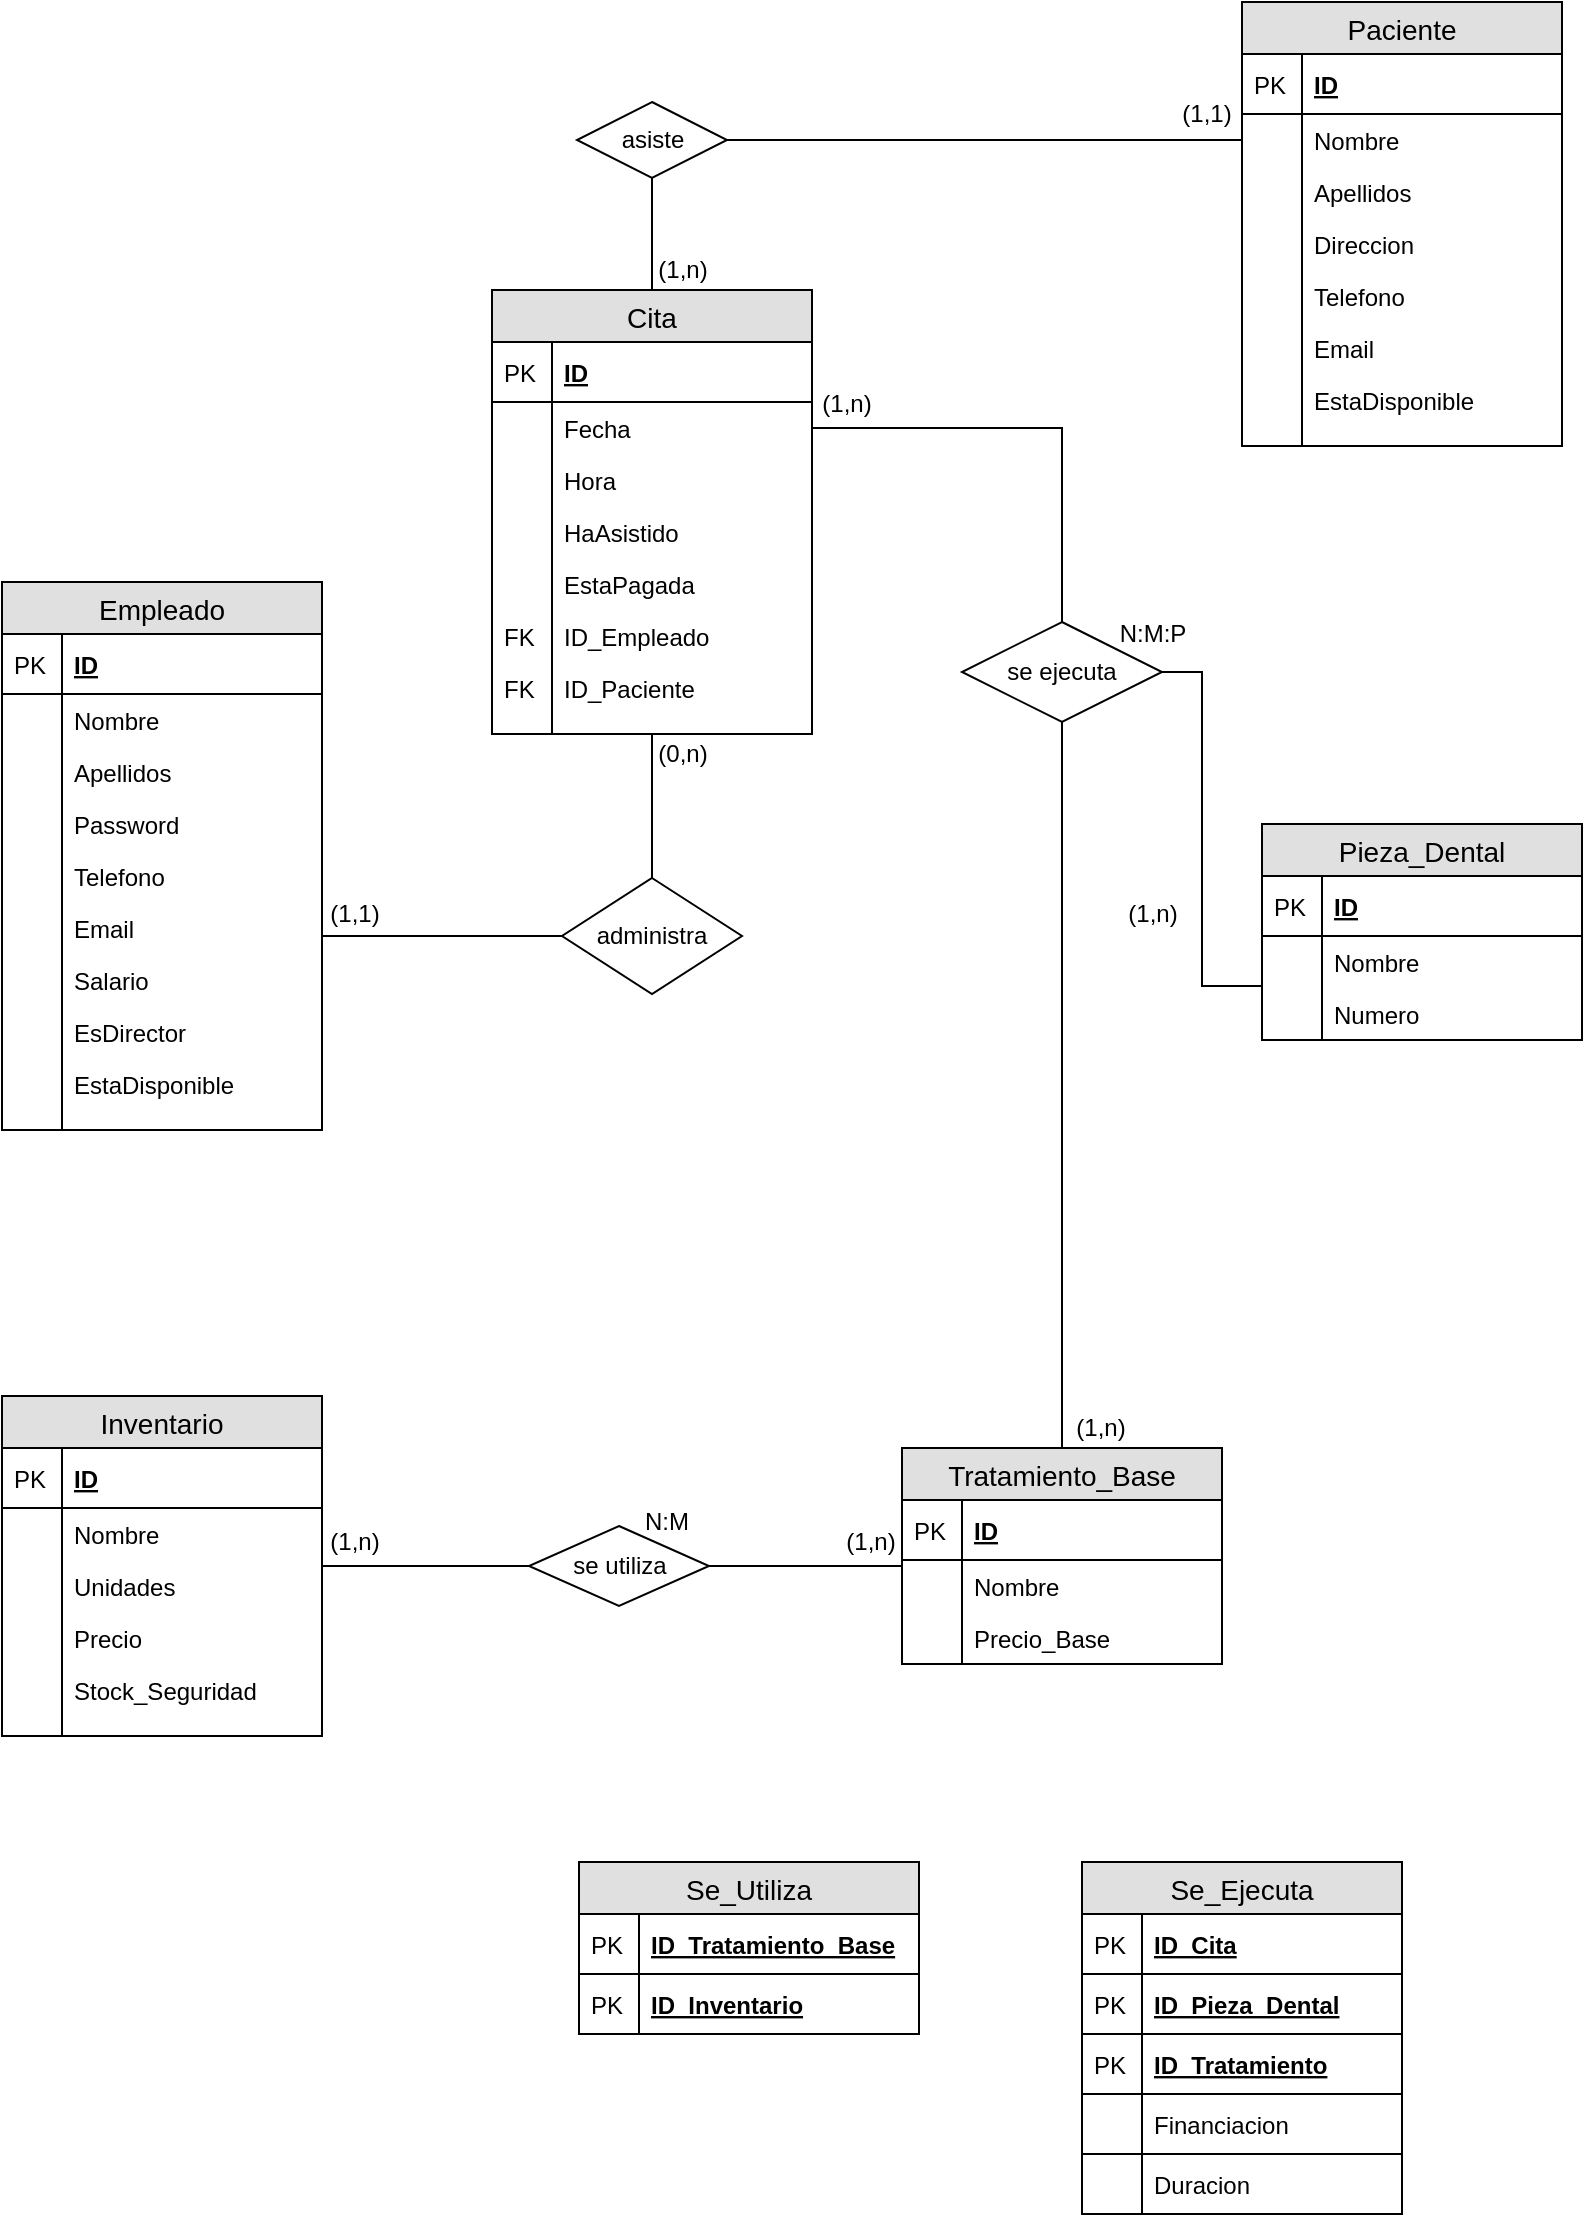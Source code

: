 <mxfile version="12.9.3" type="device"><diagram id="Tx36lfUSjRgfHyOX1LGo" name="Page-1"><mxGraphModel dx="541" dy="956" grid="1" gridSize="10" guides="1" tooltips="1" connect="1" arrows="1" fold="1" page="1" pageScale="1" pageWidth="827" pageHeight="1169" math="0" shadow="0"><root><mxCell id="0"/><mxCell id="1" parent="0"/><mxCell id="aUdV8fE91aCPdXSwW5t3-12" value="Empleado" style="swimlane;fontStyle=0;childLayout=stackLayout;horizontal=1;startSize=26;fillColor=#e0e0e0;horizontalStack=0;resizeParent=1;resizeParentMax=0;resizeLast=0;collapsible=1;marginBottom=0;swimlaneFillColor=#ffffff;align=center;fontSize=14;" parent="1" vertex="1"><mxGeometry x="20" y="320" width="160" height="274" as="geometry"/></mxCell><mxCell id="aUdV8fE91aCPdXSwW5t3-13" value="ID" style="shape=partialRectangle;top=0;left=0;right=0;bottom=1;align=left;verticalAlign=middle;fillColor=none;spacingLeft=34;spacingRight=4;overflow=hidden;rotatable=0;points=[[0,0.5],[1,0.5]];portConstraint=eastwest;dropTarget=0;fontStyle=5;fontSize=12;" parent="aUdV8fE91aCPdXSwW5t3-12" vertex="1"><mxGeometry y="26" width="160" height="30" as="geometry"/></mxCell><mxCell id="aUdV8fE91aCPdXSwW5t3-14" value="PK" style="shape=partialRectangle;top=0;left=0;bottom=0;fillColor=none;align=left;verticalAlign=middle;spacingLeft=4;spacingRight=4;overflow=hidden;rotatable=0;points=[];portConstraint=eastwest;part=1;fontSize=12;" parent="aUdV8fE91aCPdXSwW5t3-13" vertex="1" connectable="0"><mxGeometry width="30" height="30" as="geometry"/></mxCell><mxCell id="aUdV8fE91aCPdXSwW5t3-15" value="Nombre" style="shape=partialRectangle;top=0;left=0;right=0;bottom=0;align=left;verticalAlign=top;fillColor=none;spacingLeft=34;spacingRight=4;overflow=hidden;rotatable=0;points=[[0,0.5],[1,0.5]];portConstraint=eastwest;dropTarget=0;fontSize=12;" parent="aUdV8fE91aCPdXSwW5t3-12" vertex="1"><mxGeometry y="56" width="160" height="26" as="geometry"/></mxCell><mxCell id="aUdV8fE91aCPdXSwW5t3-16" value="" style="shape=partialRectangle;top=0;left=0;bottom=0;fillColor=none;align=left;verticalAlign=top;spacingLeft=4;spacingRight=4;overflow=hidden;rotatable=0;points=[];portConstraint=eastwest;part=1;fontSize=12;" parent="aUdV8fE91aCPdXSwW5t3-15" vertex="1" connectable="0"><mxGeometry width="30" height="26" as="geometry"/></mxCell><mxCell id="aUdV8fE91aCPdXSwW5t3-30" value="Apellidos" style="shape=partialRectangle;top=0;left=0;right=0;bottom=0;align=left;verticalAlign=top;fillColor=none;spacingLeft=34;spacingRight=4;overflow=hidden;rotatable=0;points=[[0,0.5],[1,0.5]];portConstraint=eastwest;dropTarget=0;fontSize=12;" parent="aUdV8fE91aCPdXSwW5t3-12" vertex="1"><mxGeometry y="82" width="160" height="26" as="geometry"/></mxCell><mxCell id="aUdV8fE91aCPdXSwW5t3-31" value="" style="shape=partialRectangle;top=0;left=0;bottom=0;fillColor=none;align=left;verticalAlign=top;spacingLeft=4;spacingRight=4;overflow=hidden;rotatable=0;points=[];portConstraint=eastwest;part=1;fontSize=12;" parent="aUdV8fE91aCPdXSwW5t3-30" vertex="1" connectable="0"><mxGeometry width="30" height="26" as="geometry"/></mxCell><mxCell id="aUdV8fE91aCPdXSwW5t3-28" value="Password" style="shape=partialRectangle;top=0;left=0;right=0;bottom=0;align=left;verticalAlign=top;fillColor=none;spacingLeft=34;spacingRight=4;overflow=hidden;rotatable=0;points=[[0,0.5],[1,0.5]];portConstraint=eastwest;dropTarget=0;fontSize=12;" parent="aUdV8fE91aCPdXSwW5t3-12" vertex="1"><mxGeometry y="108" width="160" height="26" as="geometry"/></mxCell><mxCell id="aUdV8fE91aCPdXSwW5t3-29" value="" style="shape=partialRectangle;top=0;left=0;bottom=0;fillColor=none;align=left;verticalAlign=top;spacingLeft=4;spacingRight=4;overflow=hidden;rotatable=0;points=[];portConstraint=eastwest;part=1;fontSize=12;" parent="aUdV8fE91aCPdXSwW5t3-28" vertex="1" connectable="0"><mxGeometry width="30" height="26" as="geometry"/></mxCell><mxCell id="4-BCz41WJfaNqsG2rHL3-26" value="Telefono" style="shape=partialRectangle;top=0;left=0;right=0;bottom=0;align=left;verticalAlign=top;fillColor=none;spacingLeft=34;spacingRight=4;overflow=hidden;rotatable=0;points=[[0,0.5],[1,0.5]];portConstraint=eastwest;dropTarget=0;fontSize=12;" parent="aUdV8fE91aCPdXSwW5t3-12" vertex="1"><mxGeometry y="134" width="160" height="26" as="geometry"/></mxCell><mxCell id="4-BCz41WJfaNqsG2rHL3-27" value="" style="shape=partialRectangle;top=0;left=0;bottom=0;fillColor=none;align=left;verticalAlign=top;spacingLeft=4;spacingRight=4;overflow=hidden;rotatable=0;points=[];portConstraint=eastwest;part=1;fontSize=12;" parent="4-BCz41WJfaNqsG2rHL3-26" vertex="1" connectable="0"><mxGeometry width="30" height="26" as="geometry"/></mxCell><mxCell id="4-BCz41WJfaNqsG2rHL3-28" value="Email" style="shape=partialRectangle;top=0;left=0;right=0;bottom=0;align=left;verticalAlign=top;fillColor=none;spacingLeft=34;spacingRight=4;overflow=hidden;rotatable=0;points=[[0,0.5],[1,0.5]];portConstraint=eastwest;dropTarget=0;fontSize=12;" parent="aUdV8fE91aCPdXSwW5t3-12" vertex="1"><mxGeometry y="160" width="160" height="26" as="geometry"/></mxCell><mxCell id="4-BCz41WJfaNqsG2rHL3-29" value="" style="shape=partialRectangle;top=0;left=0;bottom=0;fillColor=none;align=left;verticalAlign=top;spacingLeft=4;spacingRight=4;overflow=hidden;rotatable=0;points=[];portConstraint=eastwest;part=1;fontSize=12;" parent="4-BCz41WJfaNqsG2rHL3-28" vertex="1" connectable="0"><mxGeometry width="30" height="26" as="geometry"/></mxCell><mxCell id="POYbCG-bSl3dPNuhUvA1-15" value="Salario" style="shape=partialRectangle;top=0;left=0;right=0;bottom=0;align=left;verticalAlign=top;fillColor=none;spacingLeft=34;spacingRight=4;overflow=hidden;rotatable=0;points=[[0,0.5],[1,0.5]];portConstraint=eastwest;dropTarget=0;fontSize=12;" vertex="1" parent="aUdV8fE91aCPdXSwW5t3-12"><mxGeometry y="186" width="160" height="26" as="geometry"/></mxCell><mxCell id="POYbCG-bSl3dPNuhUvA1-16" value="" style="shape=partialRectangle;top=0;left=0;bottom=0;fillColor=none;align=left;verticalAlign=top;spacingLeft=4;spacingRight=4;overflow=hidden;rotatable=0;points=[];portConstraint=eastwest;part=1;fontSize=12;" vertex="1" connectable="0" parent="POYbCG-bSl3dPNuhUvA1-15"><mxGeometry width="30" height="26" as="geometry"/></mxCell><mxCell id="DGEIQFM5SHNX0tYBTU3q-7" value="EsDirector" style="shape=partialRectangle;top=0;left=0;right=0;bottom=0;align=left;verticalAlign=top;fillColor=none;spacingLeft=34;spacingRight=4;overflow=hidden;rotatable=0;points=[[0,0.5],[1,0.5]];portConstraint=eastwest;dropTarget=0;fontSize=12;" parent="aUdV8fE91aCPdXSwW5t3-12" vertex="1"><mxGeometry y="212" width="160" height="26" as="geometry"/></mxCell><mxCell id="DGEIQFM5SHNX0tYBTU3q-8" value="" style="shape=partialRectangle;top=0;left=0;bottom=0;fillColor=none;align=left;verticalAlign=top;spacingLeft=4;spacingRight=4;overflow=hidden;rotatable=0;points=[];portConstraint=eastwest;part=1;fontSize=12;" parent="DGEIQFM5SHNX0tYBTU3q-7" vertex="1" connectable="0"><mxGeometry width="30" height="26" as="geometry"/></mxCell><mxCell id="POYbCG-bSl3dPNuhUvA1-7" value="EstaDisponible" style="shape=partialRectangle;top=0;left=0;right=0;bottom=0;align=left;verticalAlign=top;fillColor=none;spacingLeft=34;spacingRight=4;overflow=hidden;rotatable=0;points=[[0,0.5],[1,0.5]];portConstraint=eastwest;dropTarget=0;fontSize=12;" vertex="1" parent="aUdV8fE91aCPdXSwW5t3-12"><mxGeometry y="238" width="160" height="26" as="geometry"/></mxCell><mxCell id="POYbCG-bSl3dPNuhUvA1-8" value="" style="shape=partialRectangle;top=0;left=0;bottom=0;fillColor=none;align=left;verticalAlign=top;spacingLeft=4;spacingRight=4;overflow=hidden;rotatable=0;points=[];portConstraint=eastwest;part=1;fontSize=12;" vertex="1" connectable="0" parent="POYbCG-bSl3dPNuhUvA1-7"><mxGeometry width="30" height="26" as="geometry"/></mxCell><mxCell id="aUdV8fE91aCPdXSwW5t3-17" value="" style="shape=partialRectangle;top=0;left=0;right=0;bottom=0;align=left;verticalAlign=top;fillColor=none;spacingLeft=34;spacingRight=4;overflow=hidden;rotatable=0;points=[[0,0.5],[1,0.5]];portConstraint=eastwest;dropTarget=0;fontSize=12;" parent="aUdV8fE91aCPdXSwW5t3-12" vertex="1"><mxGeometry y="264" width="160" height="10" as="geometry"/></mxCell><mxCell id="aUdV8fE91aCPdXSwW5t3-18" value="" style="shape=partialRectangle;top=0;left=0;bottom=0;fillColor=none;align=left;verticalAlign=top;spacingLeft=4;spacingRight=4;overflow=hidden;rotatable=0;points=[];portConstraint=eastwest;part=1;fontSize=12;" parent="aUdV8fE91aCPdXSwW5t3-17" vertex="1" connectable="0"><mxGeometry width="30" height="10" as="geometry"/></mxCell><mxCell id="aUdV8fE91aCPdXSwW5t3-94" value="" style="edgeStyle=orthogonalEdgeStyle;rounded=0;orthogonalLoop=1;jettySize=auto;html=1;endArrow=none;endFill=0;entryX=0.5;entryY=1;entryDx=0;entryDy=0;entryPerimeter=0;" parent="1" source="aUdV8fE91aCPdXSwW5t3-84" target="aUdV8fE91aCPdXSwW5t3-41" edge="1"><mxGeometry relative="1" as="geometry"><mxPoint x="345" y="292" as="targetPoint"/></mxGeometry></mxCell><mxCell id="POYbCG-bSl3dPNuhUvA1-14" value="" style="edgeStyle=orthogonalEdgeStyle;rounded=0;orthogonalLoop=1;jettySize=auto;html=1;endArrow=none;endFill=0;entryX=1;entryY=0.654;entryDx=0;entryDy=0;entryPerimeter=0;" edge="1" parent="1" source="aUdV8fE91aCPdXSwW5t3-84" target="4-BCz41WJfaNqsG2rHL3-28"><mxGeometry relative="1" as="geometry"><mxPoint x="226.5" y="497" as="targetPoint"/></mxGeometry></mxCell><mxCell id="aUdV8fE91aCPdXSwW5t3-84" value="administra" style="shape=rhombus;perimeter=rhombusPerimeter;whiteSpace=wrap;html=1;align=center;" parent="1" vertex="1"><mxGeometry x="300" y="468" width="90" height="58" as="geometry"/></mxCell><mxCell id="aUdV8fE91aCPdXSwW5t3-117" style="edgeStyle=orthogonalEdgeStyle;rounded=0;orthogonalLoop=1;jettySize=auto;html=1;entryX=0.5;entryY=1;entryDx=0;entryDy=0;endArrow=none;endFill=0;" parent="1" source="aUdV8fE91aCPdXSwW5t3-32" target="aUdV8fE91aCPdXSwW5t3-115" edge="1"><mxGeometry relative="1" as="geometry"/></mxCell><mxCell id="aUdV8fE91aCPdXSwW5t3-32" value="Cita" style="swimlane;fontStyle=0;childLayout=stackLayout;horizontal=1;startSize=26;fillColor=#e0e0e0;horizontalStack=0;resizeParent=1;resizeParentMax=0;resizeLast=0;collapsible=1;marginBottom=0;swimlaneFillColor=#ffffff;align=center;fontSize=14;" parent="1" vertex="1"><mxGeometry x="265" y="174" width="160" height="222" as="geometry"/></mxCell><mxCell id="aUdV8fE91aCPdXSwW5t3-33" value="ID" style="shape=partialRectangle;top=0;left=0;right=0;bottom=1;align=left;verticalAlign=middle;fillColor=none;spacingLeft=34;spacingRight=4;overflow=hidden;rotatable=0;points=[[0,0.5],[1,0.5]];portConstraint=eastwest;dropTarget=0;fontStyle=5;fontSize=12;" parent="aUdV8fE91aCPdXSwW5t3-32" vertex="1"><mxGeometry y="26" width="160" height="30" as="geometry"/></mxCell><mxCell id="aUdV8fE91aCPdXSwW5t3-34" value="PK" style="shape=partialRectangle;top=0;left=0;bottom=0;fillColor=none;align=left;verticalAlign=middle;spacingLeft=4;spacingRight=4;overflow=hidden;rotatable=0;points=[];portConstraint=eastwest;part=1;fontSize=12;" parent="aUdV8fE91aCPdXSwW5t3-33" vertex="1" connectable="0"><mxGeometry width="30" height="30" as="geometry"/></mxCell><mxCell id="aUdV8fE91aCPdXSwW5t3-35" value="Fecha" style="shape=partialRectangle;top=0;left=0;right=0;bottom=0;align=left;verticalAlign=top;fillColor=none;spacingLeft=34;spacingRight=4;overflow=hidden;rotatable=0;points=[[0,0.5],[1,0.5]];portConstraint=eastwest;dropTarget=0;fontSize=12;" parent="aUdV8fE91aCPdXSwW5t3-32" vertex="1"><mxGeometry y="56" width="160" height="26" as="geometry"/></mxCell><mxCell id="aUdV8fE91aCPdXSwW5t3-36" value="" style="shape=partialRectangle;top=0;left=0;bottom=0;fillColor=none;align=left;verticalAlign=top;spacingLeft=4;spacingRight=4;overflow=hidden;rotatable=0;points=[];portConstraint=eastwest;part=1;fontSize=12;" parent="aUdV8fE91aCPdXSwW5t3-35" vertex="1" connectable="0"><mxGeometry width="30" height="26" as="geometry"/></mxCell><mxCell id="POYbCG-bSl3dPNuhUvA1-1" value="Hora" style="shape=partialRectangle;top=0;left=0;right=0;bottom=0;align=left;verticalAlign=top;fillColor=none;spacingLeft=34;spacingRight=4;overflow=hidden;rotatable=0;points=[[0,0.5],[1,0.5]];portConstraint=eastwest;dropTarget=0;fontSize=12;" vertex="1" parent="aUdV8fE91aCPdXSwW5t3-32"><mxGeometry y="82" width="160" height="26" as="geometry"/></mxCell><mxCell id="POYbCG-bSl3dPNuhUvA1-2" value="" style="shape=partialRectangle;top=0;left=0;bottom=0;fillColor=none;align=left;verticalAlign=top;spacingLeft=4;spacingRight=4;overflow=hidden;rotatable=0;points=[];portConstraint=eastwest;part=1;fontSize=12;" vertex="1" connectable="0" parent="POYbCG-bSl3dPNuhUvA1-1"><mxGeometry width="30" height="26" as="geometry"/></mxCell><mxCell id="POYbCG-bSl3dPNuhUvA1-3" value="HaAsistido" style="shape=partialRectangle;top=0;left=0;right=0;bottom=0;align=left;verticalAlign=top;fillColor=none;spacingLeft=34;spacingRight=4;overflow=hidden;rotatable=0;points=[[0,0.5],[1,0.5]];portConstraint=eastwest;dropTarget=0;fontSize=12;" vertex="1" parent="aUdV8fE91aCPdXSwW5t3-32"><mxGeometry y="108" width="160" height="26" as="geometry"/></mxCell><mxCell id="POYbCG-bSl3dPNuhUvA1-4" value="" style="shape=partialRectangle;top=0;left=0;bottom=0;fillColor=none;align=left;verticalAlign=top;spacingLeft=4;spacingRight=4;overflow=hidden;rotatable=0;points=[];portConstraint=eastwest;part=1;fontSize=12;" vertex="1" connectable="0" parent="POYbCG-bSl3dPNuhUvA1-3"><mxGeometry width="30" height="26" as="geometry"/></mxCell><mxCell id="POYbCG-bSl3dPNuhUvA1-11" value="EstaPagada" style="shape=partialRectangle;top=0;left=0;right=0;bottom=0;align=left;verticalAlign=top;fillColor=none;spacingLeft=34;spacingRight=4;overflow=hidden;rotatable=0;points=[[0,0.5],[1,0.5]];portConstraint=eastwest;dropTarget=0;fontSize=12;" vertex="1" parent="aUdV8fE91aCPdXSwW5t3-32"><mxGeometry y="134" width="160" height="26" as="geometry"/></mxCell><mxCell id="POYbCG-bSl3dPNuhUvA1-12" value="" style="shape=partialRectangle;top=0;left=0;bottom=0;fillColor=none;align=left;verticalAlign=top;spacingLeft=4;spacingRight=4;overflow=hidden;rotatable=0;points=[];portConstraint=eastwest;part=1;fontSize=12;" vertex="1" connectable="0" parent="POYbCG-bSl3dPNuhUvA1-11"><mxGeometry width="30" height="26" as="geometry"/></mxCell><mxCell id="4-BCz41WJfaNqsG2rHL3-3" value="ID_Empleado" style="shape=partialRectangle;top=0;left=0;right=0;bottom=0;align=left;verticalAlign=top;fillColor=none;spacingLeft=34;spacingRight=4;overflow=hidden;rotatable=0;points=[[0,0.5],[1,0.5]];portConstraint=eastwest;dropTarget=0;fontSize=12;" parent="aUdV8fE91aCPdXSwW5t3-32" vertex="1"><mxGeometry y="160" width="160" height="26" as="geometry"/></mxCell><mxCell id="4-BCz41WJfaNqsG2rHL3-4" value="FK" style="shape=partialRectangle;top=0;left=0;bottom=0;fillColor=none;align=left;verticalAlign=top;spacingLeft=4;spacingRight=4;overflow=hidden;rotatable=0;points=[];portConstraint=eastwest;part=1;fontSize=12;" parent="4-BCz41WJfaNqsG2rHL3-3" vertex="1" connectable="0"><mxGeometry width="30" height="26" as="geometry"/></mxCell><mxCell id="4-BCz41WJfaNqsG2rHL3-19" value="ID_Paciente" style="shape=partialRectangle;top=0;left=0;right=0;bottom=0;align=left;verticalAlign=top;fillColor=none;spacingLeft=34;spacingRight=4;overflow=hidden;rotatable=0;points=[[0,0.5],[1,0.5]];portConstraint=eastwest;dropTarget=0;fontSize=12;" parent="aUdV8fE91aCPdXSwW5t3-32" vertex="1"><mxGeometry y="186" width="160" height="26" as="geometry"/></mxCell><mxCell id="4-BCz41WJfaNqsG2rHL3-20" value="FK" style="shape=partialRectangle;top=0;left=0;bottom=0;fillColor=none;align=left;verticalAlign=top;spacingLeft=4;spacingRight=4;overflow=hidden;rotatable=0;points=[];portConstraint=eastwest;part=1;fontSize=12;" parent="4-BCz41WJfaNqsG2rHL3-19" vertex="1" connectable="0"><mxGeometry width="30" height="26" as="geometry"/></mxCell><mxCell id="aUdV8fE91aCPdXSwW5t3-41" value="" style="shape=partialRectangle;top=0;left=0;right=0;bottom=0;align=left;verticalAlign=top;fillColor=none;spacingLeft=34;spacingRight=4;overflow=hidden;rotatable=0;points=[[0,0.5],[1,0.5]];portConstraint=eastwest;dropTarget=0;fontSize=12;" parent="aUdV8fE91aCPdXSwW5t3-32" vertex="1"><mxGeometry y="212" width="160" height="10" as="geometry"/></mxCell><mxCell id="aUdV8fE91aCPdXSwW5t3-42" value="" style="shape=partialRectangle;top=0;left=0;bottom=0;fillColor=none;align=left;verticalAlign=top;spacingLeft=4;spacingRight=4;overflow=hidden;rotatable=0;points=[];portConstraint=eastwest;part=1;fontSize=12;" parent="aUdV8fE91aCPdXSwW5t3-41" vertex="1" connectable="0"><mxGeometry width="30" height="10" as="geometry"/></mxCell><mxCell id="aUdV8fE91aCPdXSwW5t3-113" value="(1,1)" style="text;html=1;align=center;verticalAlign=middle;resizable=0;points=[];autosize=1;" parent="1" vertex="1"><mxGeometry x="176" y="476" width="40" height="20" as="geometry"/></mxCell><mxCell id="aUdV8fE91aCPdXSwW5t3-114" value="(0,n)" style="text;html=1;align=center;verticalAlign=middle;resizable=0;points=[];autosize=1;" parent="1" vertex="1"><mxGeometry x="340" y="396" width="40" height="20" as="geometry"/></mxCell><mxCell id="aUdV8fE91aCPdXSwW5t3-118" style="edgeStyle=orthogonalEdgeStyle;rounded=0;orthogonalLoop=1;jettySize=auto;html=1;entryX=0;entryY=0.5;entryDx=0;entryDy=0;endArrow=none;endFill=0;" parent="1" source="aUdV8fE91aCPdXSwW5t3-115" target="aUdV8fE91aCPdXSwW5t3-68" edge="1"><mxGeometry relative="1" as="geometry"/></mxCell><mxCell id="aUdV8fE91aCPdXSwW5t3-115" value="asiste" style="shape=rhombus;perimeter=rhombusPerimeter;whiteSpace=wrap;html=1;align=center;" parent="1" vertex="1"><mxGeometry x="307.5" y="80" width="75" height="38" as="geometry"/></mxCell><mxCell id="aUdV8fE91aCPdXSwW5t3-119" value="(1,1)" style="text;html=1;align=center;verticalAlign=middle;resizable=0;points=[];autosize=1;" parent="1" vertex="1"><mxGeometry x="602" y="76" width="40" height="20" as="geometry"/></mxCell><mxCell id="aUdV8fE91aCPdXSwW5t3-120" value="(1,n)" style="text;html=1;align=center;verticalAlign=middle;resizable=0;points=[];autosize=1;" parent="1" vertex="1"><mxGeometry x="340" y="154" width="40" height="20" as="geometry"/></mxCell><mxCell id="aUdV8fE91aCPdXSwW5t3-65" value="Paciente" style="swimlane;fontStyle=0;childLayout=stackLayout;horizontal=1;startSize=26;fillColor=#e0e0e0;horizontalStack=0;resizeParent=1;resizeParentMax=0;resizeLast=0;collapsible=1;marginBottom=0;swimlaneFillColor=#ffffff;align=center;fontSize=14;" parent="1" vertex="1"><mxGeometry x="640" y="30" width="160" height="222" as="geometry"/></mxCell><mxCell id="aUdV8fE91aCPdXSwW5t3-66" value="ID" style="shape=partialRectangle;top=0;left=0;right=0;bottom=1;align=left;verticalAlign=middle;fillColor=none;spacingLeft=34;spacingRight=4;overflow=hidden;rotatable=0;points=[[0,0.5],[1,0.5]];portConstraint=eastwest;dropTarget=0;fontStyle=5;fontSize=12;" parent="aUdV8fE91aCPdXSwW5t3-65" vertex="1"><mxGeometry y="26" width="160" height="30" as="geometry"/></mxCell><mxCell id="aUdV8fE91aCPdXSwW5t3-67" value="PK" style="shape=partialRectangle;top=0;left=0;bottom=0;fillColor=none;align=left;verticalAlign=middle;spacingLeft=4;spacingRight=4;overflow=hidden;rotatable=0;points=[];portConstraint=eastwest;part=1;fontSize=12;" parent="aUdV8fE91aCPdXSwW5t3-66" vertex="1" connectable="0"><mxGeometry width="30" height="30" as="geometry"/></mxCell><mxCell id="aUdV8fE91aCPdXSwW5t3-68" value="Nombre" style="shape=partialRectangle;top=0;left=0;right=0;bottom=0;align=left;verticalAlign=top;fillColor=none;spacingLeft=34;spacingRight=4;overflow=hidden;rotatable=0;points=[[0,0.5],[1,0.5]];portConstraint=eastwest;dropTarget=0;fontSize=12;" parent="aUdV8fE91aCPdXSwW5t3-65" vertex="1"><mxGeometry y="56" width="160" height="26" as="geometry"/></mxCell><mxCell id="aUdV8fE91aCPdXSwW5t3-69" value="" style="shape=partialRectangle;top=0;left=0;bottom=0;fillColor=none;align=left;verticalAlign=top;spacingLeft=4;spacingRight=4;overflow=hidden;rotatable=0;points=[];portConstraint=eastwest;part=1;fontSize=12;" parent="aUdV8fE91aCPdXSwW5t3-68" vertex="1" connectable="0"><mxGeometry width="30" height="26" as="geometry"/></mxCell><mxCell id="aUdV8fE91aCPdXSwW5t3-70" value="Apellidos" style="shape=partialRectangle;top=0;left=0;right=0;bottom=0;align=left;verticalAlign=top;fillColor=none;spacingLeft=34;spacingRight=4;overflow=hidden;rotatable=0;points=[[0,0.5],[1,0.5]];portConstraint=eastwest;dropTarget=0;fontSize=12;" parent="aUdV8fE91aCPdXSwW5t3-65" vertex="1"><mxGeometry y="82" width="160" height="26" as="geometry"/></mxCell><mxCell id="aUdV8fE91aCPdXSwW5t3-71" value="" style="shape=partialRectangle;top=0;left=0;bottom=0;fillColor=none;align=left;verticalAlign=top;spacingLeft=4;spacingRight=4;overflow=hidden;rotatable=0;points=[];portConstraint=eastwest;part=1;fontSize=12;" parent="aUdV8fE91aCPdXSwW5t3-70" vertex="1" connectable="0"><mxGeometry width="30" height="26" as="geometry"/></mxCell><mxCell id="aUdV8fE91aCPdXSwW5t3-72" value="Direccion" style="shape=partialRectangle;top=0;left=0;right=0;bottom=0;align=left;verticalAlign=top;fillColor=none;spacingLeft=34;spacingRight=4;overflow=hidden;rotatable=0;points=[[0,0.5],[1,0.5]];portConstraint=eastwest;dropTarget=0;fontSize=12;" parent="aUdV8fE91aCPdXSwW5t3-65" vertex="1"><mxGeometry y="108" width="160" height="26" as="geometry"/></mxCell><mxCell id="aUdV8fE91aCPdXSwW5t3-73" value="" style="shape=partialRectangle;top=0;left=0;bottom=0;fillColor=none;align=left;verticalAlign=top;spacingLeft=4;spacingRight=4;overflow=hidden;rotatable=0;points=[];portConstraint=eastwest;part=1;fontSize=12;" parent="aUdV8fE91aCPdXSwW5t3-72" vertex="1" connectable="0"><mxGeometry width="30" height="26" as="geometry"/></mxCell><mxCell id="4-BCz41WJfaNqsG2rHL3-21" value="Telefono" style="shape=partialRectangle;top=0;left=0;right=0;bottom=0;align=left;verticalAlign=top;fillColor=none;spacingLeft=34;spacingRight=4;overflow=hidden;rotatable=0;points=[[0,0.5],[1,0.5]];portConstraint=eastwest;dropTarget=0;fontSize=12;" parent="aUdV8fE91aCPdXSwW5t3-65" vertex="1"><mxGeometry y="134" width="160" height="26" as="geometry"/></mxCell><mxCell id="4-BCz41WJfaNqsG2rHL3-22" value="" style="shape=partialRectangle;top=0;left=0;bottom=0;fillColor=none;align=left;verticalAlign=top;spacingLeft=4;spacingRight=4;overflow=hidden;rotatable=0;points=[];portConstraint=eastwest;part=1;fontSize=12;" parent="4-BCz41WJfaNqsG2rHL3-21" vertex="1" connectable="0"><mxGeometry width="30" height="26" as="geometry"/></mxCell><mxCell id="4-BCz41WJfaNqsG2rHL3-23" value="Email" style="shape=partialRectangle;top=0;left=0;right=0;bottom=0;align=left;verticalAlign=top;fillColor=none;spacingLeft=34;spacingRight=4;overflow=hidden;rotatable=0;points=[[0,0.5],[1,0.5]];portConstraint=eastwest;dropTarget=0;fontSize=12;" parent="aUdV8fE91aCPdXSwW5t3-65" vertex="1"><mxGeometry y="160" width="160" height="26" as="geometry"/></mxCell><mxCell id="4-BCz41WJfaNqsG2rHL3-24" value="" style="shape=partialRectangle;top=0;left=0;bottom=0;fillColor=none;align=left;verticalAlign=top;spacingLeft=4;spacingRight=4;overflow=hidden;rotatable=0;points=[];portConstraint=eastwest;part=1;fontSize=12;" parent="4-BCz41WJfaNqsG2rHL3-23" vertex="1" connectable="0"><mxGeometry width="30" height="26" as="geometry"/></mxCell><mxCell id="POYbCG-bSl3dPNuhUvA1-9" value="EstaDisponible" style="shape=partialRectangle;top=0;left=0;right=0;bottom=0;align=left;verticalAlign=top;fillColor=none;spacingLeft=34;spacingRight=4;overflow=hidden;rotatable=0;points=[[0,0.5],[1,0.5]];portConstraint=eastwest;dropTarget=0;fontSize=12;" vertex="1" parent="aUdV8fE91aCPdXSwW5t3-65"><mxGeometry y="186" width="160" height="26" as="geometry"/></mxCell><mxCell id="POYbCG-bSl3dPNuhUvA1-10" value="" style="shape=partialRectangle;top=0;left=0;bottom=0;fillColor=none;align=left;verticalAlign=top;spacingLeft=4;spacingRight=4;overflow=hidden;rotatable=0;points=[];portConstraint=eastwest;part=1;fontSize=12;" vertex="1" connectable="0" parent="POYbCG-bSl3dPNuhUvA1-9"><mxGeometry width="30" height="26" as="geometry"/></mxCell><mxCell id="aUdV8fE91aCPdXSwW5t3-74" value="" style="shape=partialRectangle;top=0;left=0;right=0;bottom=0;align=left;verticalAlign=top;fillColor=none;spacingLeft=34;spacingRight=4;overflow=hidden;rotatable=0;points=[[0,0.5],[1,0.5]];portConstraint=eastwest;dropTarget=0;fontSize=12;" parent="aUdV8fE91aCPdXSwW5t3-65" vertex="1"><mxGeometry y="212" width="160" height="10" as="geometry"/></mxCell><mxCell id="aUdV8fE91aCPdXSwW5t3-75" value="" style="shape=partialRectangle;top=0;left=0;bottom=0;fillColor=none;align=left;verticalAlign=top;spacingLeft=4;spacingRight=4;overflow=hidden;rotatable=0;points=[];portConstraint=eastwest;part=1;fontSize=12;" parent="aUdV8fE91aCPdXSwW5t3-74" vertex="1" connectable="0"><mxGeometry width="30" height="10" as="geometry"/></mxCell><mxCell id="aUdV8fE91aCPdXSwW5t3-141" style="edgeStyle=orthogonalEdgeStyle;rounded=0;orthogonalLoop=1;jettySize=auto;html=1;entryX=1;entryY=0.5;entryDx=0;entryDy=0;endArrow=none;endFill=0;exitX=0;exitY=0.962;exitDx=0;exitDy=0;exitPerimeter=0;" parent="1" source="aUdV8fE91aCPdXSwW5t3-46" target="aUdV8fE91aCPdXSwW5t3-138" edge="1"><mxGeometry relative="1" as="geometry"><mxPoint x="640" y="522" as="sourcePoint"/><Array as="points"><mxPoint x="620" y="522"/><mxPoint x="620" y="365"/></Array></mxGeometry></mxCell><mxCell id="aUdV8fE91aCPdXSwW5t3-138" value="se ejecuta" style="shape=rhombus;perimeter=rhombusPerimeter;whiteSpace=wrap;html=1;align=center;" parent="1" vertex="1"><mxGeometry x="500" y="340" width="100" height="50" as="geometry"/></mxCell><mxCell id="aUdV8fE91aCPdXSwW5t3-139" style="edgeStyle=orthogonalEdgeStyle;rounded=0;orthogonalLoop=1;jettySize=auto;html=1;entryX=0.5;entryY=0;entryDx=0;entryDy=0;endArrow=none;endFill=0;" parent="1" source="aUdV8fE91aCPdXSwW5t3-35" target="aUdV8fE91aCPdXSwW5t3-138" edge="1"><mxGeometry relative="1" as="geometry"/></mxCell><mxCell id="aUdV8fE91aCPdXSwW5t3-140" style="edgeStyle=orthogonalEdgeStyle;rounded=0;orthogonalLoop=1;jettySize=auto;html=1;entryX=0.5;entryY=1;entryDx=0;entryDy=0;endArrow=none;endFill=0;exitX=0.5;exitY=0;exitDx=0;exitDy=0;" parent="1" source="aUdV8fE91aCPdXSwW5t3-54" target="aUdV8fE91aCPdXSwW5t3-138" edge="1"><mxGeometry relative="1" as="geometry"/></mxCell><mxCell id="aUdV8fE91aCPdXSwW5t3-142" value="(1,n)" style="text;html=1;align=center;verticalAlign=middle;resizable=0;points=[];autosize=1;" parent="1" vertex="1"><mxGeometry x="549" y="733" width="40" height="20" as="geometry"/></mxCell><mxCell id="aUdV8fE91aCPdXSwW5t3-143" value="(1,n)" style="text;html=1;align=center;verticalAlign=middle;resizable=0;points=[];autosize=1;" parent="1" vertex="1"><mxGeometry x="575" y="476" width="40" height="20" as="geometry"/></mxCell><mxCell id="aUdV8fE91aCPdXSwW5t3-145" value="(1,n)" style="text;html=1;align=center;verticalAlign=middle;resizable=0;points=[];autosize=1;" parent="1" vertex="1"><mxGeometry x="422" y="221" width="40" height="20" as="geometry"/></mxCell><mxCell id="aUdV8fE91aCPdXSwW5t3-148" value="N:M:P" style="text;html=1;align=center;verticalAlign=middle;resizable=0;points=[];autosize=1;" parent="1" vertex="1"><mxGeometry x="570" y="336" width="50" height="20" as="geometry"/></mxCell><mxCell id="aUdV8fE91aCPdXSwW5t3-43" value="Pieza_Dental" style="swimlane;fontStyle=0;childLayout=stackLayout;horizontal=1;startSize=26;fillColor=#e0e0e0;horizontalStack=0;resizeParent=1;resizeParentMax=0;resizeLast=0;collapsible=1;marginBottom=0;swimlaneFillColor=#ffffff;align=center;fontSize=14;" parent="1" vertex="1"><mxGeometry x="650" y="441" width="160" height="108" as="geometry"><mxRectangle x="640" y="720" width="120" height="26" as="alternateBounds"/></mxGeometry></mxCell><mxCell id="aUdV8fE91aCPdXSwW5t3-44" value="ID" style="shape=partialRectangle;top=0;left=0;right=0;bottom=1;align=left;verticalAlign=middle;fillColor=none;spacingLeft=34;spacingRight=4;overflow=hidden;rotatable=0;points=[[0,0.5],[1,0.5]];portConstraint=eastwest;dropTarget=0;fontStyle=5;fontSize=12;" parent="aUdV8fE91aCPdXSwW5t3-43" vertex="1"><mxGeometry y="26" width="160" height="30" as="geometry"/></mxCell><mxCell id="aUdV8fE91aCPdXSwW5t3-45" value="PK" style="shape=partialRectangle;top=0;left=0;bottom=0;fillColor=none;align=left;verticalAlign=middle;spacingLeft=4;spacingRight=4;overflow=hidden;rotatable=0;points=[];portConstraint=eastwest;part=1;fontSize=12;" parent="aUdV8fE91aCPdXSwW5t3-44" vertex="1" connectable="0"><mxGeometry width="30" height="30" as="geometry"/></mxCell><mxCell id="aUdV8fE91aCPdXSwW5t3-46" value="Nombre" style="shape=partialRectangle;top=0;left=0;right=0;bottom=0;align=left;verticalAlign=top;fillColor=none;spacingLeft=34;spacingRight=4;overflow=hidden;rotatable=0;points=[[0,0.5],[1,0.5]];portConstraint=eastwest;dropTarget=0;fontSize=12;" parent="aUdV8fE91aCPdXSwW5t3-43" vertex="1"><mxGeometry y="56" width="160" height="26" as="geometry"/></mxCell><mxCell id="aUdV8fE91aCPdXSwW5t3-47" value="" style="shape=partialRectangle;top=0;left=0;bottom=0;fillColor=none;align=left;verticalAlign=top;spacingLeft=4;spacingRight=4;overflow=hidden;rotatable=0;points=[];portConstraint=eastwest;part=1;fontSize=12;" parent="aUdV8fE91aCPdXSwW5t3-46" vertex="1" connectable="0"><mxGeometry width="30" height="26" as="geometry"/></mxCell><mxCell id="aUdV8fE91aCPdXSwW5t3-48" value="Numero" style="shape=partialRectangle;top=0;left=0;right=0;bottom=0;align=left;verticalAlign=top;fillColor=none;spacingLeft=34;spacingRight=4;overflow=hidden;rotatable=0;points=[[0,0.5],[1,0.5]];portConstraint=eastwest;dropTarget=0;fontSize=12;" parent="aUdV8fE91aCPdXSwW5t3-43" vertex="1"><mxGeometry y="82" width="160" height="26" as="geometry"/></mxCell><mxCell id="aUdV8fE91aCPdXSwW5t3-49" value="" style="shape=partialRectangle;top=0;left=0;bottom=0;fillColor=none;align=left;verticalAlign=top;spacingLeft=4;spacingRight=4;overflow=hidden;rotatable=0;points=[];portConstraint=eastwest;part=1;fontSize=12;" parent="aUdV8fE91aCPdXSwW5t3-48" vertex="1" connectable="0"><mxGeometry width="30" height="26" as="geometry"/></mxCell><mxCell id="aUdV8fE91aCPdXSwW5t3-176" value="Se_Ejecuta" style="swimlane;fontStyle=0;childLayout=stackLayout;horizontal=1;startSize=26;fillColor=#e0e0e0;horizontalStack=0;resizeParent=1;resizeParentMax=0;resizeLast=0;collapsible=1;marginBottom=0;swimlaneFillColor=#ffffff;align=center;fontSize=14;" parent="1" vertex="1"><mxGeometry x="560" y="960" width="160" height="176" as="geometry"/></mxCell><mxCell id="aUdV8fE91aCPdXSwW5t3-177" value="ID_Cita" style="shape=partialRectangle;top=0;left=0;right=0;bottom=1;align=left;verticalAlign=middle;fillColor=none;spacingLeft=34;spacingRight=4;overflow=hidden;rotatable=0;points=[[0,0.5],[1,0.5]];portConstraint=eastwest;dropTarget=0;fontStyle=5;fontSize=12;" parent="aUdV8fE91aCPdXSwW5t3-176" vertex="1"><mxGeometry y="26" width="160" height="30" as="geometry"/></mxCell><mxCell id="aUdV8fE91aCPdXSwW5t3-178" value="PK" style="shape=partialRectangle;top=0;left=0;bottom=0;fillColor=none;align=left;verticalAlign=middle;spacingLeft=4;spacingRight=4;overflow=hidden;rotatable=0;points=[];portConstraint=eastwest;part=1;fontSize=12;" parent="aUdV8fE91aCPdXSwW5t3-177" vertex="1" connectable="0"><mxGeometry width="30" height="30" as="geometry"/></mxCell><mxCell id="aUdV8fE91aCPdXSwW5t3-185" value="ID_Pieza_Dental" style="shape=partialRectangle;top=0;left=0;right=0;bottom=1;align=left;verticalAlign=middle;fillColor=none;spacingLeft=34;spacingRight=4;overflow=hidden;rotatable=0;points=[[0,0.5],[1,0.5]];portConstraint=eastwest;dropTarget=0;fontStyle=5;fontSize=12;" parent="aUdV8fE91aCPdXSwW5t3-176" vertex="1"><mxGeometry y="56" width="160" height="30" as="geometry"/></mxCell><mxCell id="aUdV8fE91aCPdXSwW5t3-186" value="PK" style="shape=partialRectangle;top=0;left=0;bottom=0;fillColor=none;align=left;verticalAlign=middle;spacingLeft=4;spacingRight=4;overflow=hidden;rotatable=0;points=[];portConstraint=eastwest;part=1;fontSize=12;" parent="aUdV8fE91aCPdXSwW5t3-185" vertex="1" connectable="0"><mxGeometry width="30" height="30" as="geometry"/></mxCell><mxCell id="aUdV8fE91aCPdXSwW5t3-187" value="ID_Tratamiento" style="shape=partialRectangle;top=0;left=0;right=0;bottom=1;align=left;verticalAlign=middle;fillColor=none;spacingLeft=34;spacingRight=4;overflow=hidden;rotatable=0;points=[[0,0.5],[1,0.5]];portConstraint=eastwest;dropTarget=0;fontStyle=5;fontSize=12;" parent="aUdV8fE91aCPdXSwW5t3-176" vertex="1"><mxGeometry y="86" width="160" height="30" as="geometry"/></mxCell><mxCell id="aUdV8fE91aCPdXSwW5t3-188" value="PK" style="shape=partialRectangle;top=0;left=0;bottom=0;fillColor=none;align=left;verticalAlign=middle;spacingLeft=4;spacingRight=4;overflow=hidden;rotatable=0;points=[];portConstraint=eastwest;part=1;fontSize=12;" parent="aUdV8fE91aCPdXSwW5t3-187" vertex="1" connectable="0"><mxGeometry width="30" height="30" as="geometry"/></mxCell><mxCell id="DGEIQFM5SHNX0tYBTU3q-1" value="Financiacion" style="shape=partialRectangle;top=0;left=0;right=0;bottom=1;align=left;verticalAlign=middle;fillColor=none;spacingLeft=34;spacingRight=4;overflow=hidden;rotatable=0;points=[[0,0.5],[1,0.5]];portConstraint=eastwest;dropTarget=0;fontStyle=0;fontSize=12;" parent="aUdV8fE91aCPdXSwW5t3-176" vertex="1"><mxGeometry y="116" width="160" height="30" as="geometry"/></mxCell><mxCell id="DGEIQFM5SHNX0tYBTU3q-2" value="" style="shape=partialRectangle;top=0;left=0;bottom=0;fillColor=none;align=left;verticalAlign=middle;spacingLeft=4;spacingRight=4;overflow=hidden;rotatable=0;points=[];portConstraint=eastwest;part=1;fontSize=12;" parent="DGEIQFM5SHNX0tYBTU3q-1" vertex="1" connectable="0"><mxGeometry width="30" height="30" as="geometry"/></mxCell><mxCell id="DGEIQFM5SHNX0tYBTU3q-3" value="Duracion" style="shape=partialRectangle;top=0;left=0;right=0;bottom=1;align=left;verticalAlign=middle;fillColor=none;spacingLeft=34;spacingRight=4;overflow=hidden;rotatable=0;points=[[0,0.5],[1,0.5]];portConstraint=eastwest;dropTarget=0;fontStyle=0;fontSize=12;" parent="aUdV8fE91aCPdXSwW5t3-176" vertex="1"><mxGeometry y="146" width="160" height="30" as="geometry"/></mxCell><mxCell id="DGEIQFM5SHNX0tYBTU3q-4" value="" style="shape=partialRectangle;top=0;left=0;bottom=0;fillColor=none;align=left;verticalAlign=middle;spacingLeft=4;spacingRight=4;overflow=hidden;rotatable=0;points=[];portConstraint=eastwest;part=1;fontSize=12;" parent="DGEIQFM5SHNX0tYBTU3q-3" vertex="1" connectable="0"><mxGeometry width="30" height="30" as="geometry"/></mxCell><mxCell id="aUdV8fE91aCPdXSwW5t3-54" value="Tratamiento_Base" style="swimlane;fontStyle=0;childLayout=stackLayout;horizontal=1;startSize=26;fillColor=#e0e0e0;horizontalStack=0;resizeParent=1;resizeParentMax=0;resizeLast=0;collapsible=1;marginBottom=0;swimlaneFillColor=#ffffff;align=center;fontSize=14;" parent="1" vertex="1"><mxGeometry x="470" y="753" width="160" height="108" as="geometry"/></mxCell><mxCell id="aUdV8fE91aCPdXSwW5t3-55" value="ID" style="shape=partialRectangle;top=0;left=0;right=0;bottom=1;align=left;verticalAlign=middle;fillColor=none;spacingLeft=34;spacingRight=4;overflow=hidden;rotatable=0;points=[[0,0.5],[1,0.5]];portConstraint=eastwest;dropTarget=0;fontStyle=5;fontSize=12;" parent="aUdV8fE91aCPdXSwW5t3-54" vertex="1"><mxGeometry y="26" width="160" height="30" as="geometry"/></mxCell><mxCell id="aUdV8fE91aCPdXSwW5t3-56" value="PK" style="shape=partialRectangle;top=0;left=0;bottom=0;fillColor=none;align=left;verticalAlign=middle;spacingLeft=4;spacingRight=4;overflow=hidden;rotatable=0;points=[];portConstraint=eastwest;part=1;fontSize=12;" parent="aUdV8fE91aCPdXSwW5t3-55" vertex="1" connectable="0"><mxGeometry width="30" height="30" as="geometry"/></mxCell><mxCell id="aUdV8fE91aCPdXSwW5t3-57" value="Nombre" style="shape=partialRectangle;top=0;left=0;right=0;bottom=0;align=left;verticalAlign=top;fillColor=none;spacingLeft=34;spacingRight=4;overflow=hidden;rotatable=0;points=[[0,0.5],[1,0.5]];portConstraint=eastwest;dropTarget=0;fontSize=12;" parent="aUdV8fE91aCPdXSwW5t3-54" vertex="1"><mxGeometry y="56" width="160" height="26" as="geometry"/></mxCell><mxCell id="aUdV8fE91aCPdXSwW5t3-58" value="" style="shape=partialRectangle;top=0;left=0;bottom=0;fillColor=none;align=left;verticalAlign=top;spacingLeft=4;spacingRight=4;overflow=hidden;rotatable=0;points=[];portConstraint=eastwest;part=1;fontSize=12;" parent="aUdV8fE91aCPdXSwW5t3-57" vertex="1" connectable="0"><mxGeometry width="30" height="26" as="geometry"/></mxCell><mxCell id="aUdV8fE91aCPdXSwW5t3-59" value="Precio_Base" style="shape=partialRectangle;top=0;left=0;right=0;bottom=0;align=left;verticalAlign=top;fillColor=none;spacingLeft=34;spacingRight=4;overflow=hidden;rotatable=0;points=[[0,0.5],[1,0.5]];portConstraint=eastwest;dropTarget=0;fontSize=12;" parent="aUdV8fE91aCPdXSwW5t3-54" vertex="1"><mxGeometry y="82" width="160" height="26" as="geometry"/></mxCell><mxCell id="aUdV8fE91aCPdXSwW5t3-60" value="" style="shape=partialRectangle;top=0;left=0;bottom=0;fillColor=none;align=left;verticalAlign=top;spacingLeft=4;spacingRight=4;overflow=hidden;rotatable=0;points=[];portConstraint=eastwest;part=1;fontSize=12;" parent="aUdV8fE91aCPdXSwW5t3-59" vertex="1" connectable="0"><mxGeometry width="30" height="26" as="geometry"/></mxCell><mxCell id="DGEIQFM5SHNX0tYBTU3q-17" value="" style="edgeStyle=orthogonalEdgeStyle;rounded=0;orthogonalLoop=1;jettySize=auto;html=1;endArrow=none;endFill=0;entryX=-0.002;entryY=0.114;entryDx=0;entryDy=0;entryPerimeter=0;" parent="1" source="DGEIQFM5SHNX0tYBTU3q-15" target="aUdV8fE91aCPdXSwW5t3-57" edge="1"><mxGeometry relative="1" as="geometry"><mxPoint x="465" y="812" as="targetPoint"/></mxGeometry></mxCell><mxCell id="DGEIQFM5SHNX0tYBTU3q-19" value="" style="edgeStyle=orthogonalEdgeStyle;rounded=0;orthogonalLoop=1;jettySize=auto;html=1;endArrow=none;endFill=0;entryX=1;entryY=0.5;entryDx=0;entryDy=0;" parent="1" source="DGEIQFM5SHNX0tYBTU3q-15" target="aUdV8fE91aCPdXSwW5t3-149" edge="1"><mxGeometry relative="1" as="geometry"><mxPoint x="185" y="812" as="targetPoint"/></mxGeometry></mxCell><mxCell id="DGEIQFM5SHNX0tYBTU3q-15" value="se utiliza" style="shape=rhombus;perimeter=rhombusPerimeter;whiteSpace=wrap;html=1;align=center;" parent="1" vertex="1"><mxGeometry x="283.5" y="792" width="90" height="40" as="geometry"/></mxCell><mxCell id="DGEIQFM5SHNX0tYBTU3q-20" value="(1,n)" style="text;html=1;align=center;verticalAlign=middle;resizable=0;points=[];autosize=1;" parent="1" vertex="1"><mxGeometry x="434" y="790" width="40" height="20" as="geometry"/></mxCell><mxCell id="DGEIQFM5SHNX0tYBTU3q-21" value="(1,n)" style="text;html=1;align=center;verticalAlign=middle;resizable=0;points=[];autosize=1;" parent="1" vertex="1"><mxGeometry x="176" y="790" width="40" height="20" as="geometry"/></mxCell><mxCell id="DGEIQFM5SHNX0tYBTU3q-22" value="N:M" style="text;html=1;align=center;verticalAlign=middle;resizable=0;points=[];autosize=1;" parent="1" vertex="1"><mxGeometry x="331.5" y="780" width="40" height="20" as="geometry"/></mxCell><mxCell id="4-BCz41WJfaNqsG2rHL3-7" value="Se_Utiliza" style="swimlane;fontStyle=0;childLayout=stackLayout;horizontal=1;startSize=26;fillColor=#e0e0e0;horizontalStack=0;resizeParent=1;resizeParentMax=0;resizeLast=0;collapsible=1;marginBottom=0;swimlaneFillColor=#ffffff;align=center;fontSize=14;" parent="1" vertex="1"><mxGeometry x="308.5" y="960" width="170" height="86" as="geometry"/></mxCell><mxCell id="4-BCz41WJfaNqsG2rHL3-8" value="ID_Tratamiento_Base" style="shape=partialRectangle;top=0;left=0;right=0;bottom=1;align=left;verticalAlign=middle;fillColor=none;spacingLeft=34;spacingRight=4;overflow=hidden;rotatable=0;points=[[0,0.5],[1,0.5]];portConstraint=eastwest;dropTarget=0;fontStyle=5;fontSize=12;" parent="4-BCz41WJfaNqsG2rHL3-7" vertex="1"><mxGeometry y="26" width="170" height="30" as="geometry"/></mxCell><mxCell id="4-BCz41WJfaNqsG2rHL3-9" value="PK" style="shape=partialRectangle;top=0;left=0;bottom=0;fillColor=none;align=left;verticalAlign=middle;spacingLeft=4;spacingRight=4;overflow=hidden;rotatable=0;points=[];portConstraint=eastwest;part=1;fontSize=12;" parent="4-BCz41WJfaNqsG2rHL3-8" vertex="1" connectable="0"><mxGeometry width="30" height="30" as="geometry"/></mxCell><mxCell id="4-BCz41WJfaNqsG2rHL3-32" value="ID_Inventario" style="shape=partialRectangle;top=0;left=0;right=0;bottom=1;align=left;verticalAlign=middle;fillColor=none;spacingLeft=34;spacingRight=4;overflow=hidden;rotatable=0;points=[[0,0.5],[1,0.5]];portConstraint=eastwest;dropTarget=0;fontStyle=5;fontSize=12;" parent="4-BCz41WJfaNqsG2rHL3-7" vertex="1"><mxGeometry y="56" width="170" height="30" as="geometry"/></mxCell><mxCell id="4-BCz41WJfaNqsG2rHL3-33" value="PK" style="shape=partialRectangle;top=0;left=0;bottom=0;fillColor=none;align=left;verticalAlign=middle;spacingLeft=4;spacingRight=4;overflow=hidden;rotatable=0;points=[];portConstraint=eastwest;part=1;fontSize=12;" parent="4-BCz41WJfaNqsG2rHL3-32" vertex="1" connectable="0"><mxGeometry width="30" height="30" as="geometry"/></mxCell><mxCell id="aUdV8fE91aCPdXSwW5t3-149" value="Inventario" style="swimlane;fontStyle=0;childLayout=stackLayout;horizontal=1;startSize=26;fillColor=#e0e0e0;horizontalStack=0;resizeParent=1;resizeParentMax=0;resizeLast=0;collapsible=1;marginBottom=0;swimlaneFillColor=#ffffff;align=center;fontSize=14;" parent="1" vertex="1"><mxGeometry x="20" y="727" width="160" height="170" as="geometry"/></mxCell><mxCell id="aUdV8fE91aCPdXSwW5t3-150" value="ID" style="shape=partialRectangle;top=0;left=0;right=0;bottom=1;align=left;verticalAlign=middle;fillColor=none;spacingLeft=34;spacingRight=4;overflow=hidden;rotatable=0;points=[[0,0.5],[1,0.5]];portConstraint=eastwest;dropTarget=0;fontStyle=5;fontSize=12;" parent="aUdV8fE91aCPdXSwW5t3-149" vertex="1"><mxGeometry y="26" width="160" height="30" as="geometry"/></mxCell><mxCell id="aUdV8fE91aCPdXSwW5t3-151" value="PK" style="shape=partialRectangle;top=0;left=0;bottom=0;fillColor=none;align=left;verticalAlign=middle;spacingLeft=4;spacingRight=4;overflow=hidden;rotatable=0;points=[];portConstraint=eastwest;part=1;fontSize=12;" parent="aUdV8fE91aCPdXSwW5t3-150" vertex="1" connectable="0"><mxGeometry width="30" height="30" as="geometry"/></mxCell><mxCell id="aUdV8fE91aCPdXSwW5t3-152" value="Nombre" style="shape=partialRectangle;top=0;left=0;right=0;bottom=0;align=left;verticalAlign=top;fillColor=none;spacingLeft=34;spacingRight=4;overflow=hidden;rotatable=0;points=[[0,0.5],[1,0.5]];portConstraint=eastwest;dropTarget=0;fontSize=12;" parent="aUdV8fE91aCPdXSwW5t3-149" vertex="1"><mxGeometry y="56" width="160" height="26" as="geometry"/></mxCell><mxCell id="aUdV8fE91aCPdXSwW5t3-153" value="" style="shape=partialRectangle;top=0;left=0;bottom=0;fillColor=none;align=left;verticalAlign=top;spacingLeft=4;spacingRight=4;overflow=hidden;rotatable=0;points=[];portConstraint=eastwest;part=1;fontSize=12;" parent="aUdV8fE91aCPdXSwW5t3-152" vertex="1" connectable="0"><mxGeometry width="30" height="26" as="geometry"/></mxCell><mxCell id="aUdV8fE91aCPdXSwW5t3-154" value="Unidades" style="shape=partialRectangle;top=0;left=0;right=0;bottom=0;align=left;verticalAlign=top;fillColor=none;spacingLeft=34;spacingRight=4;overflow=hidden;rotatable=0;points=[[0,0.5],[1,0.5]];portConstraint=eastwest;dropTarget=0;fontSize=12;" parent="aUdV8fE91aCPdXSwW5t3-149" vertex="1"><mxGeometry y="82" width="160" height="26" as="geometry"/></mxCell><mxCell id="aUdV8fE91aCPdXSwW5t3-155" value="" style="shape=partialRectangle;top=0;left=0;bottom=0;fillColor=none;align=left;verticalAlign=top;spacingLeft=4;spacingRight=4;overflow=hidden;rotatable=0;points=[];portConstraint=eastwest;part=1;fontSize=12;" parent="aUdV8fE91aCPdXSwW5t3-154" vertex="1" connectable="0"><mxGeometry width="30" height="26" as="geometry"/></mxCell><mxCell id="POYbCG-bSl3dPNuhUvA1-5" value="Precio" style="shape=partialRectangle;top=0;left=0;right=0;bottom=0;align=left;verticalAlign=top;fillColor=none;spacingLeft=34;spacingRight=4;overflow=hidden;rotatable=0;points=[[0,0.5],[1,0.5]];portConstraint=eastwest;dropTarget=0;fontSize=12;" vertex="1" parent="aUdV8fE91aCPdXSwW5t3-149"><mxGeometry y="108" width="160" height="26" as="geometry"/></mxCell><mxCell id="POYbCG-bSl3dPNuhUvA1-6" value="" style="shape=partialRectangle;top=0;left=0;bottom=0;fillColor=none;align=left;verticalAlign=top;spacingLeft=4;spacingRight=4;overflow=hidden;rotatable=0;points=[];portConstraint=eastwest;part=1;fontSize=12;" vertex="1" connectable="0" parent="POYbCG-bSl3dPNuhUvA1-5"><mxGeometry width="30" height="26" as="geometry"/></mxCell><mxCell id="aUdV8fE91aCPdXSwW5t3-156" value="Stock_Seguridad" style="shape=partialRectangle;top=0;left=0;right=0;bottom=0;align=left;verticalAlign=top;fillColor=none;spacingLeft=34;spacingRight=4;overflow=hidden;rotatable=0;points=[[0,0.5],[1,0.5]];portConstraint=eastwest;dropTarget=0;fontSize=12;" parent="aUdV8fE91aCPdXSwW5t3-149" vertex="1"><mxGeometry y="134" width="160" height="26" as="geometry"/></mxCell><mxCell id="aUdV8fE91aCPdXSwW5t3-157" value="" style="shape=partialRectangle;top=0;left=0;bottom=0;fillColor=none;align=left;verticalAlign=top;spacingLeft=4;spacingRight=4;overflow=hidden;rotatable=0;points=[];portConstraint=eastwest;part=1;fontSize=12;" parent="aUdV8fE91aCPdXSwW5t3-156" vertex="1" connectable="0"><mxGeometry width="30" height="26" as="geometry"/></mxCell><mxCell id="aUdV8fE91aCPdXSwW5t3-158" value="" style="shape=partialRectangle;top=0;left=0;right=0;bottom=0;align=left;verticalAlign=top;fillColor=none;spacingLeft=34;spacingRight=4;overflow=hidden;rotatable=0;points=[[0,0.5],[1,0.5]];portConstraint=eastwest;dropTarget=0;fontSize=12;" parent="aUdV8fE91aCPdXSwW5t3-149" vertex="1"><mxGeometry y="160" width="160" height="10" as="geometry"/></mxCell><mxCell id="aUdV8fE91aCPdXSwW5t3-159" value="" style="shape=partialRectangle;top=0;left=0;bottom=0;fillColor=none;align=left;verticalAlign=top;spacingLeft=4;spacingRight=4;overflow=hidden;rotatable=0;points=[];portConstraint=eastwest;part=1;fontSize=12;" parent="aUdV8fE91aCPdXSwW5t3-158" vertex="1" connectable="0"><mxGeometry width="30" height="10" as="geometry"/></mxCell></root></mxGraphModel></diagram></mxfile>
